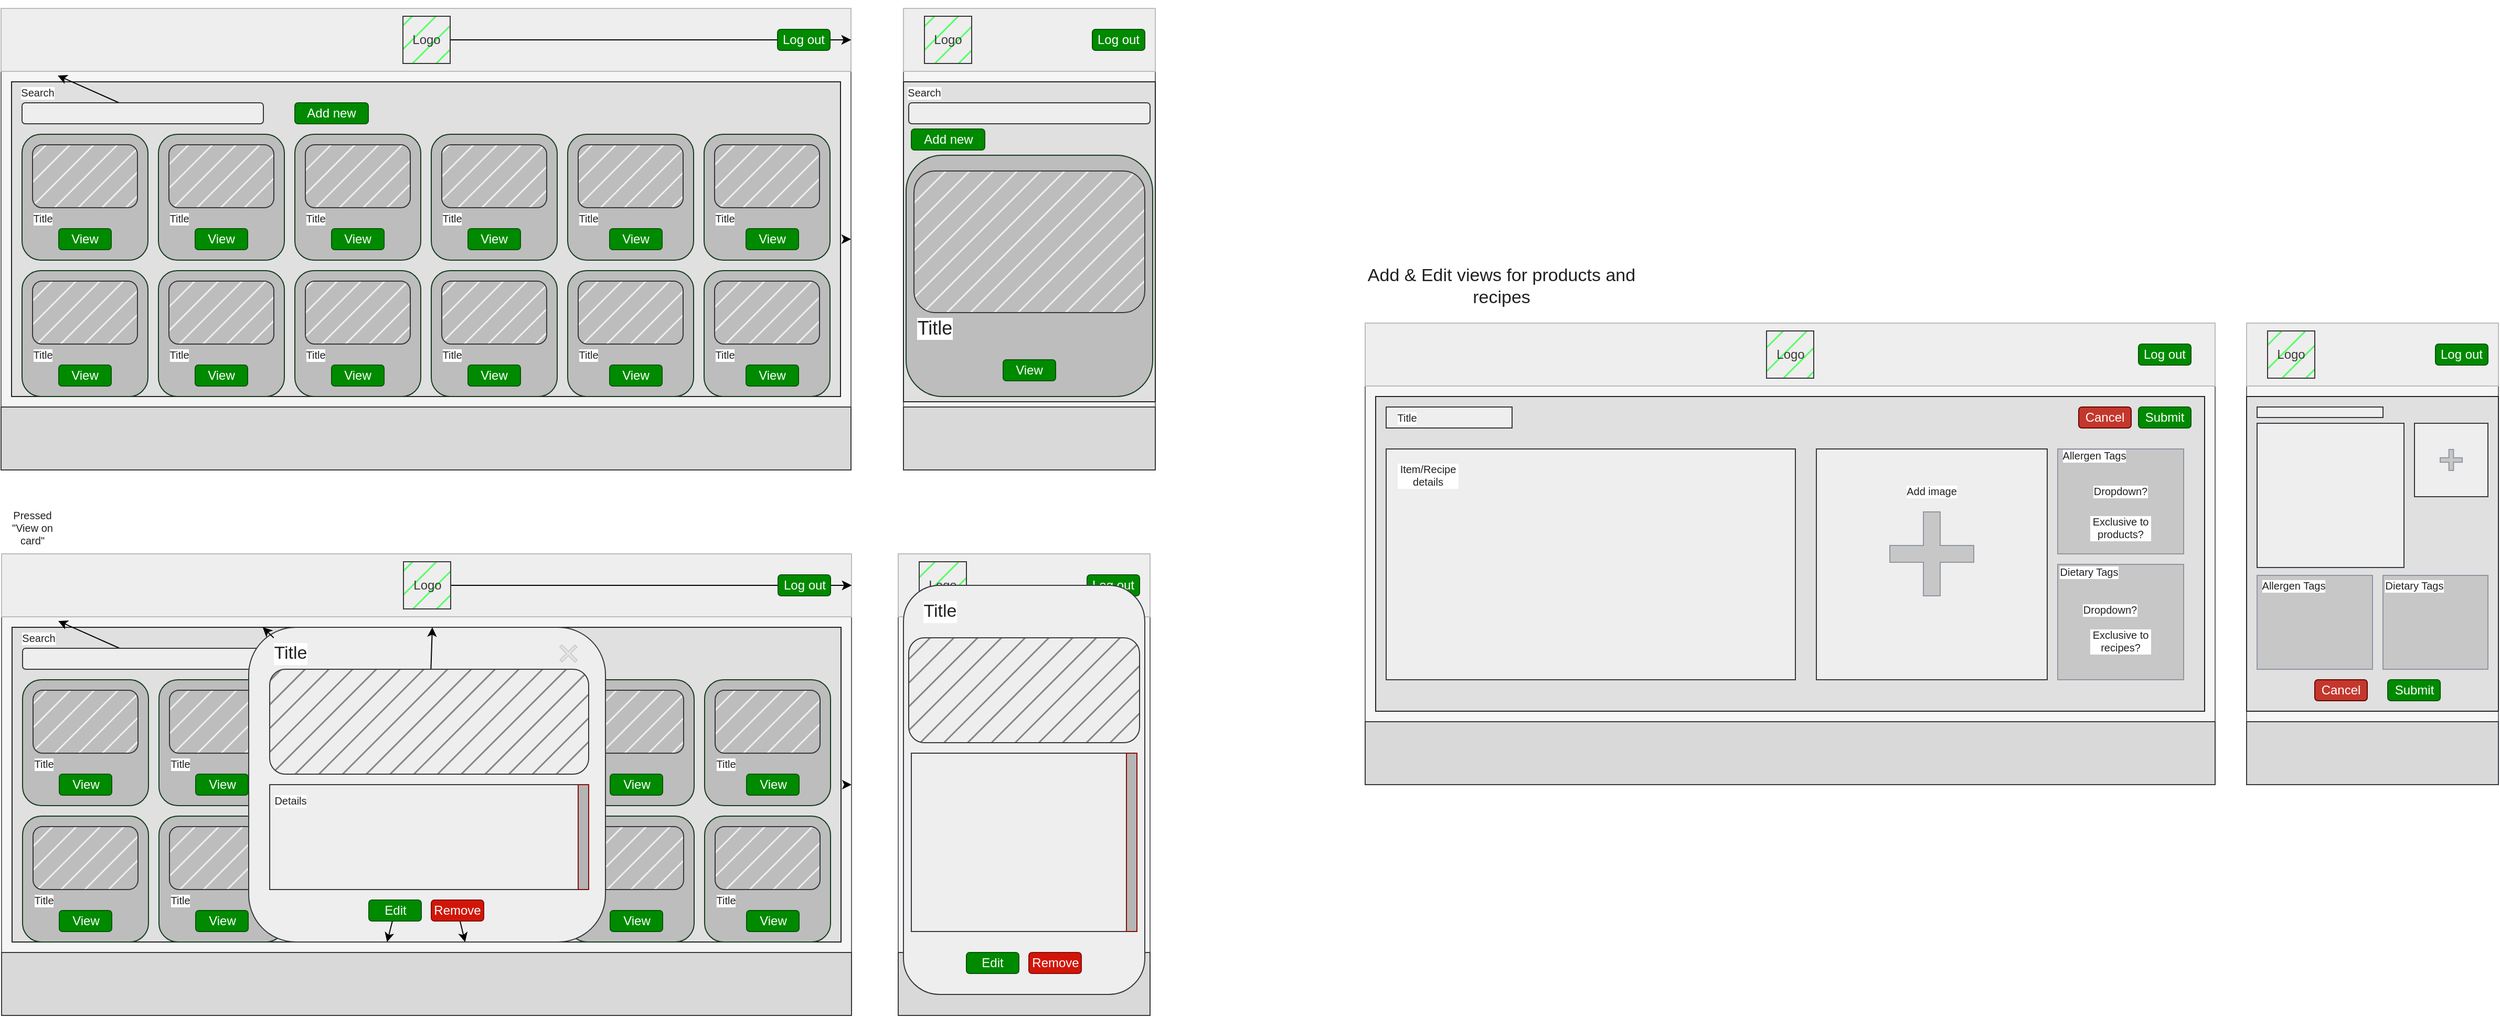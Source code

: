 <mxfile>
    <diagram id="9Gx7f2esJMWeBdtBd6gk" name="Page-1">
        <mxGraphModel dx="375" dy="213" grid="1" gridSize="10" guides="1" tooltips="1" connect="1" arrows="1" fold="1" page="1" pageScale="1" pageWidth="850" pageHeight="1100" math="0" shadow="0">
            <root>
                <mxCell id="0"/>
                <mxCell id="1" parent="0"/>
                <mxCell id="2" value="" style="rounded=0;whiteSpace=wrap;html=1;fillColor=#f5f5f5;strokeColor=#666666;fontColor=#333333;" vertex="1" parent="1">
                    <mxGeometry x="20" y="40" width="810" height="440" as="geometry"/>
                </mxCell>
                <mxCell id="56" style="edgeStyle=none;html=1;fontSize=10;fontColor=#212121;" edge="1" parent="1" source="3" target="2">
                    <mxGeometry relative="1" as="geometry"/>
                </mxCell>
                <mxCell id="3" value="" style="rounded=0;whiteSpace=wrap;html=1;fillColor=#eeeeee;strokeColor=#B9BDBB;" vertex="1" parent="1">
                    <mxGeometry x="20" y="40" width="810" height="60" as="geometry"/>
                </mxCell>
                <mxCell id="4" value="" style="rounded=0;whiteSpace=wrap;html=1;fillColor=#D9D9D9;strokeColor=#36393d;" vertex="1" parent="1">
                    <mxGeometry x="20" y="420" width="810" height="60" as="geometry"/>
                </mxCell>
                <mxCell id="57" style="edgeStyle=none;html=1;fontSize=10;fontColor=#212121;" edge="1" parent="1" source="5" target="3">
                    <mxGeometry relative="1" as="geometry"/>
                </mxCell>
                <mxCell id="5" value="Logo" style="whiteSpace=wrap;html=1;aspect=fixed;shadow=0;glass=0;strokeColor=#383737;fillColor=#54FF65;fillStyle=hatch;gradientColor=none;fontColor=#383838;" vertex="1" parent="1">
                    <mxGeometry x="403" y="47.5" width="45" height="45" as="geometry"/>
                </mxCell>
                <mxCell id="59" style="edgeStyle=none;html=1;fontSize=10;fontColor=#212121;" edge="1" parent="1" source="6" target="3">
                    <mxGeometry relative="1" as="geometry"/>
                </mxCell>
                <mxCell id="6" value="Log out" style="rounded=1;whiteSpace=wrap;html=1;fillColor=#008a00;fontColor=#ffffff;strokeColor=#005700;" vertex="1" parent="1">
                    <mxGeometry x="760" y="60" width="50" height="20" as="geometry"/>
                </mxCell>
                <mxCell id="55" style="edgeStyle=none;html=1;fontSize=10;fontColor=#212121;" edge="1" parent="1" source="38" target="2">
                    <mxGeometry relative="1" as="geometry"/>
                </mxCell>
                <mxCell id="38" value="" style="rounded=0;whiteSpace=wrap;html=1;labelBackgroundColor=#FFFFFF;strokeColor=#222426;fontSize=10;fillColor=#E0E0E0;perimeterSpacing=6;" vertex="1" parent="1">
                    <mxGeometry x="30" y="110" width="790" height="300" as="geometry"/>
                </mxCell>
                <mxCell id="54" style="edgeStyle=none;html=1;fontSize=10;fontColor=#212121;" edge="1" parent="1" source="53" target="38">
                    <mxGeometry relative="1" as="geometry"/>
                </mxCell>
                <mxCell id="53" value="" style="rounded=1;whiteSpace=wrap;html=1;labelBackgroundColor=#FFFFFF;sketch=0;strokeColor=#36393d;fontSize=10;fillColor=#eeeeee;" vertex="1" parent="1">
                    <mxGeometry x="40" y="130" width="230" height="20" as="geometry"/>
                </mxCell>
                <mxCell id="61" value="Search" style="text;html=1;strokeColor=none;fillColor=none;align=center;verticalAlign=middle;whiteSpace=wrap;rounded=0;labelBackgroundColor=#FFFFFF;sketch=0;fontSize=10;fontColor=#212121;" vertex="1" parent="1">
                    <mxGeometry x="40" y="110" width="30" height="20" as="geometry"/>
                </mxCell>
                <mxCell id="62" value="" style="rounded=1;whiteSpace=wrap;html=1;labelBackgroundColor=#FFFFFF;sketch=0;strokeColor=#163D1F;fontSize=10;fillColor=#BDBDBD;" vertex="1" parent="1">
                    <mxGeometry x="40" y="160" width="120" height="120" as="geometry"/>
                </mxCell>
                <mxCell id="63" value="" style="rounded=1;whiteSpace=wrap;html=1;labelBackgroundColor=#FFFFFF;sketch=0;strokeColor=#163D1F;fontSize=10;fillColor=#BDBDBD;" vertex="1" parent="1">
                    <mxGeometry x="170" y="160" width="120" height="120" as="geometry"/>
                </mxCell>
                <mxCell id="64" value="" style="rounded=1;whiteSpace=wrap;html=1;labelBackgroundColor=#FFFFFF;sketch=0;strokeColor=#163D1F;fontSize=10;fillColor=#BDBDBD;" vertex="1" parent="1">
                    <mxGeometry x="300" y="160" width="120" height="120" as="geometry"/>
                </mxCell>
                <mxCell id="65" value="" style="rounded=1;whiteSpace=wrap;html=1;labelBackgroundColor=#FFFFFF;sketch=0;strokeColor=#163D1F;fontSize=10;fillColor=#BDBDBD;" vertex="1" parent="1">
                    <mxGeometry x="430" y="160" width="120" height="120" as="geometry"/>
                </mxCell>
                <mxCell id="66" value="" style="rounded=1;whiteSpace=wrap;html=1;labelBackgroundColor=#FFFFFF;sketch=0;strokeColor=#163D1F;fontSize=10;fillColor=#BDBDBD;" vertex="1" parent="1">
                    <mxGeometry x="560" y="160" width="120" height="120" as="geometry"/>
                </mxCell>
                <mxCell id="67" value="" style="rounded=1;whiteSpace=wrap;html=1;labelBackgroundColor=#FFFFFF;sketch=0;strokeColor=#163D1F;fontSize=10;fillColor=#BDBDBD;" vertex="1" parent="1">
                    <mxGeometry x="690" y="160" width="120" height="120" as="geometry"/>
                </mxCell>
                <mxCell id="68" value="" style="rounded=1;whiteSpace=wrap;html=1;labelBackgroundColor=#FFFFFF;sketch=0;strokeColor=#163D1F;fontSize=10;fillColor=#BDBDBD;" vertex="1" parent="1">
                    <mxGeometry x="40" y="290" width="120" height="120" as="geometry"/>
                </mxCell>
                <mxCell id="69" value="" style="rounded=1;whiteSpace=wrap;html=1;labelBackgroundColor=#FFFFFF;sketch=0;strokeColor=#163D1F;fontSize=10;fillColor=#BDBDBD;" vertex="1" parent="1">
                    <mxGeometry x="170" y="290" width="120" height="120" as="geometry"/>
                </mxCell>
                <mxCell id="70" value="" style="rounded=1;whiteSpace=wrap;html=1;labelBackgroundColor=#FFFFFF;sketch=0;strokeColor=#163D1F;fontSize=10;fillColor=#BDBDBD;" vertex="1" parent="1">
                    <mxGeometry x="300" y="290" width="120" height="120" as="geometry"/>
                </mxCell>
                <mxCell id="71" value="" style="rounded=1;whiteSpace=wrap;html=1;labelBackgroundColor=#FFFFFF;sketch=0;strokeColor=#163D1F;fontSize=10;fillColor=#BDBDBD;" vertex="1" parent="1">
                    <mxGeometry x="430" y="290" width="120" height="120" as="geometry"/>
                </mxCell>
                <mxCell id="72" value="" style="rounded=1;whiteSpace=wrap;html=1;labelBackgroundColor=#FFFFFF;sketch=0;strokeColor=#163D1F;fontSize=10;fillColor=#BDBDBD;" vertex="1" parent="1">
                    <mxGeometry x="560" y="290" width="120" height="120" as="geometry"/>
                </mxCell>
                <mxCell id="73" value="" style="rounded=1;whiteSpace=wrap;html=1;labelBackgroundColor=#FFFFFF;sketch=0;strokeColor=#163D1F;fontSize=10;fillColor=#BDBDBD;" vertex="1" parent="1">
                    <mxGeometry x="690" y="290" width="120" height="120" as="geometry"/>
                </mxCell>
                <mxCell id="74" value="" style="rounded=1;whiteSpace=wrap;html=1;labelBackgroundColor=#FFFFFF;sketch=0;strokeColor=#36393d;fontSize=10;fillColor=#eeeeee;fillStyle=hatch;" vertex="1" parent="1">
                    <mxGeometry x="50" y="170" width="100" height="60" as="geometry"/>
                </mxCell>
                <mxCell id="75" value="" style="rounded=1;whiteSpace=wrap;html=1;labelBackgroundColor=#FFFFFF;sketch=0;strokeColor=#36393d;fontSize=10;fillColor=#eeeeee;fillStyle=hatch;" vertex="1" parent="1">
                    <mxGeometry x="180" y="170" width="100" height="60" as="geometry"/>
                </mxCell>
                <mxCell id="76" value="" style="rounded=1;whiteSpace=wrap;html=1;labelBackgroundColor=#FFFFFF;sketch=0;strokeColor=#36393d;fontSize=10;fillColor=#eeeeee;fillStyle=hatch;" vertex="1" parent="1">
                    <mxGeometry x="310" y="170" width="100" height="60" as="geometry"/>
                </mxCell>
                <mxCell id="77" value="" style="rounded=1;whiteSpace=wrap;html=1;labelBackgroundColor=#FFFFFF;sketch=0;strokeColor=#36393d;fontSize=10;fillColor=#eeeeee;fillStyle=hatch;" vertex="1" parent="1">
                    <mxGeometry x="50" y="300" width="100" height="60" as="geometry"/>
                </mxCell>
                <mxCell id="78" value="" style="rounded=1;whiteSpace=wrap;html=1;labelBackgroundColor=#FFFFFF;sketch=0;strokeColor=#36393d;fontSize=10;fillColor=#eeeeee;fillStyle=hatch;" vertex="1" parent="1">
                    <mxGeometry x="180" y="300" width="100" height="60" as="geometry"/>
                </mxCell>
                <mxCell id="79" value="" style="rounded=1;whiteSpace=wrap;html=1;labelBackgroundColor=#FFFFFF;sketch=0;strokeColor=#36393d;fontSize=10;fillColor=#eeeeee;fillStyle=hatch;" vertex="1" parent="1">
                    <mxGeometry x="310" y="300" width="100" height="60" as="geometry"/>
                </mxCell>
                <mxCell id="80" value="" style="rounded=1;whiteSpace=wrap;html=1;labelBackgroundColor=#FFFFFF;sketch=0;strokeColor=#36393d;fontSize=10;fillColor=#eeeeee;fillStyle=hatch;" vertex="1" parent="1">
                    <mxGeometry x="440" y="170" width="100" height="60" as="geometry"/>
                </mxCell>
                <mxCell id="81" value="" style="rounded=1;whiteSpace=wrap;html=1;labelBackgroundColor=#FFFFFF;sketch=0;strokeColor=#36393d;fontSize=10;fillColor=#eeeeee;fillStyle=hatch;" vertex="1" parent="1">
                    <mxGeometry x="570" y="170" width="100" height="60" as="geometry"/>
                </mxCell>
                <mxCell id="82" value="" style="rounded=1;whiteSpace=wrap;html=1;labelBackgroundColor=#FFFFFF;sketch=0;strokeColor=#36393d;fontSize=10;fillColor=#eeeeee;fillStyle=hatch;" vertex="1" parent="1">
                    <mxGeometry x="700" y="170" width="100" height="60" as="geometry"/>
                </mxCell>
                <mxCell id="83" value="" style="rounded=1;whiteSpace=wrap;html=1;labelBackgroundColor=#FFFFFF;sketch=0;strokeColor=#36393d;fontSize=10;fillColor=#eeeeee;fillStyle=hatch;" vertex="1" parent="1">
                    <mxGeometry x="440" y="300" width="100" height="60" as="geometry"/>
                </mxCell>
                <mxCell id="84" value="" style="rounded=1;whiteSpace=wrap;html=1;labelBackgroundColor=#FFFFFF;sketch=0;strokeColor=#36393d;fontSize=10;fillColor=#eeeeee;fillStyle=hatch;" vertex="1" parent="1">
                    <mxGeometry x="570" y="300" width="100" height="60" as="geometry"/>
                </mxCell>
                <mxCell id="85" value="" style="rounded=1;whiteSpace=wrap;html=1;labelBackgroundColor=#FFFFFF;sketch=0;strokeColor=#36393d;fontSize=10;fillColor=#eeeeee;fillStyle=hatch;" vertex="1" parent="1">
                    <mxGeometry x="700" y="300" width="100" height="60" as="geometry"/>
                </mxCell>
                <mxCell id="86" value="Title" style="text;html=1;strokeColor=none;fillColor=none;align=center;verticalAlign=middle;whiteSpace=wrap;rounded=0;labelBackgroundColor=#FFFFFF;sketch=0;fillStyle=hatch;fontSize=10;fontColor=#212121;" vertex="1" parent="1">
                    <mxGeometry x="40" y="230" width="40" height="20" as="geometry"/>
                </mxCell>
                <mxCell id="87" value="Title" style="text;html=1;strokeColor=none;fillColor=none;align=center;verticalAlign=middle;whiteSpace=wrap;rounded=0;labelBackgroundColor=#FFFFFF;sketch=0;fillStyle=hatch;fontSize=10;fontColor=#212121;" vertex="1" parent="1">
                    <mxGeometry x="170" y="230" width="40" height="20" as="geometry"/>
                </mxCell>
                <mxCell id="88" value="Title" style="text;html=1;strokeColor=none;fillColor=none;align=center;verticalAlign=middle;whiteSpace=wrap;rounded=0;labelBackgroundColor=#FFFFFF;sketch=0;fillStyle=hatch;fontSize=10;fontColor=#212121;" vertex="1" parent="1">
                    <mxGeometry x="300" y="230" width="40" height="20" as="geometry"/>
                </mxCell>
                <mxCell id="89" value="Title" style="text;html=1;strokeColor=none;fillColor=none;align=center;verticalAlign=middle;whiteSpace=wrap;rounded=0;labelBackgroundColor=#FFFFFF;sketch=0;fillStyle=hatch;fontSize=10;fontColor=#212121;" vertex="1" parent="1">
                    <mxGeometry x="40" y="360" width="40" height="20" as="geometry"/>
                </mxCell>
                <mxCell id="90" value="Title" style="text;html=1;strokeColor=none;fillColor=none;align=center;verticalAlign=middle;whiteSpace=wrap;rounded=0;labelBackgroundColor=#FFFFFF;sketch=0;fillStyle=hatch;fontSize=10;fontColor=#212121;" vertex="1" parent="1">
                    <mxGeometry x="170" y="360" width="40" height="20" as="geometry"/>
                </mxCell>
                <mxCell id="91" value="Title" style="text;html=1;strokeColor=none;fillColor=none;align=center;verticalAlign=middle;whiteSpace=wrap;rounded=0;labelBackgroundColor=#FFFFFF;sketch=0;fillStyle=hatch;fontSize=10;fontColor=#212121;" vertex="1" parent="1">
                    <mxGeometry x="300" y="360" width="40" height="20" as="geometry"/>
                </mxCell>
                <mxCell id="92" value="Title" style="text;html=1;strokeColor=none;fillColor=none;align=center;verticalAlign=middle;whiteSpace=wrap;rounded=0;labelBackgroundColor=#FFFFFF;sketch=0;fillStyle=hatch;fontSize=10;fontColor=#212121;" vertex="1" parent="1">
                    <mxGeometry x="430" y="230" width="40" height="20" as="geometry"/>
                </mxCell>
                <mxCell id="93" value="Title" style="text;html=1;strokeColor=none;fillColor=none;align=center;verticalAlign=middle;whiteSpace=wrap;rounded=0;labelBackgroundColor=#FFFFFF;sketch=0;fillStyle=hatch;fontSize=10;fontColor=#212121;" vertex="1" parent="1">
                    <mxGeometry x="560" y="230" width="40" height="20" as="geometry"/>
                </mxCell>
                <mxCell id="94" value="Title" style="text;html=1;strokeColor=none;fillColor=none;align=center;verticalAlign=middle;whiteSpace=wrap;rounded=0;labelBackgroundColor=#FFFFFF;sketch=0;fillStyle=hatch;fontSize=10;fontColor=#212121;" vertex="1" parent="1">
                    <mxGeometry x="690" y="230" width="40" height="20" as="geometry"/>
                </mxCell>
                <mxCell id="95" value="Title" style="text;html=1;strokeColor=none;fillColor=none;align=center;verticalAlign=middle;whiteSpace=wrap;rounded=0;labelBackgroundColor=#FFFFFF;sketch=0;fillStyle=hatch;fontSize=10;fontColor=#212121;" vertex="1" parent="1">
                    <mxGeometry x="430" y="360" width="40" height="20" as="geometry"/>
                </mxCell>
                <mxCell id="96" value="Title" style="text;html=1;strokeColor=none;fillColor=none;align=center;verticalAlign=middle;whiteSpace=wrap;rounded=0;labelBackgroundColor=#FFFFFF;sketch=0;fillStyle=hatch;fontSize=10;fontColor=#212121;" vertex="1" parent="1">
                    <mxGeometry x="560" y="360" width="40" height="20" as="geometry"/>
                </mxCell>
                <mxCell id="97" value="Title" style="text;html=1;strokeColor=none;fillColor=none;align=center;verticalAlign=middle;whiteSpace=wrap;rounded=0;labelBackgroundColor=#FFFFFF;sketch=0;fillStyle=hatch;fontSize=10;fontColor=#212121;" vertex="1" parent="1">
                    <mxGeometry x="690" y="360" width="40" height="20" as="geometry"/>
                </mxCell>
                <mxCell id="106" value="View" style="rounded=1;whiteSpace=wrap;html=1;fillColor=#008a00;fontColor=#ffffff;strokeColor=#005700;" vertex="1" parent="1">
                    <mxGeometry x="75" y="250" width="50" height="20" as="geometry"/>
                </mxCell>
                <mxCell id="107" value="View" style="rounded=1;whiteSpace=wrap;html=1;fillColor=#008a00;fontColor=#ffffff;strokeColor=#005700;" vertex="1" parent="1">
                    <mxGeometry x="205" y="250" width="50" height="20" as="geometry"/>
                </mxCell>
                <mxCell id="108" value="View" style="rounded=1;whiteSpace=wrap;html=1;fillColor=#008a00;fontColor=#ffffff;strokeColor=#005700;" vertex="1" parent="1">
                    <mxGeometry x="205" y="380" width="50" height="20" as="geometry"/>
                </mxCell>
                <mxCell id="109" value="View" style="rounded=1;whiteSpace=wrap;html=1;fillColor=#008a00;fontColor=#ffffff;strokeColor=#005700;" vertex="1" parent="1">
                    <mxGeometry x="75" y="380" width="50" height="20" as="geometry"/>
                </mxCell>
                <mxCell id="110" value="View" style="rounded=1;whiteSpace=wrap;html=1;fillColor=#008a00;fontColor=#ffffff;strokeColor=#005700;" vertex="1" parent="1">
                    <mxGeometry x="335" y="250" width="50" height="20" as="geometry"/>
                </mxCell>
                <mxCell id="111" value="View" style="rounded=1;whiteSpace=wrap;html=1;fillColor=#008a00;fontColor=#ffffff;strokeColor=#005700;" vertex="1" parent="1">
                    <mxGeometry x="465" y="250" width="50" height="20" as="geometry"/>
                </mxCell>
                <mxCell id="112" value="View" style="rounded=1;whiteSpace=wrap;html=1;fillColor=#008a00;fontColor=#ffffff;strokeColor=#005700;" vertex="1" parent="1">
                    <mxGeometry x="465" y="380" width="50" height="20" as="geometry"/>
                </mxCell>
                <mxCell id="113" value="View" style="rounded=1;whiteSpace=wrap;html=1;fillColor=#008a00;fontColor=#ffffff;strokeColor=#005700;" vertex="1" parent="1">
                    <mxGeometry x="335" y="380" width="50" height="20" as="geometry"/>
                </mxCell>
                <mxCell id="114" value="View" style="rounded=1;whiteSpace=wrap;html=1;fillColor=#008a00;fontColor=#ffffff;strokeColor=#005700;" vertex="1" parent="1">
                    <mxGeometry x="600" y="250" width="50" height="20" as="geometry"/>
                </mxCell>
                <mxCell id="115" value="View" style="rounded=1;whiteSpace=wrap;html=1;fillColor=#008a00;fontColor=#ffffff;strokeColor=#005700;" vertex="1" parent="1">
                    <mxGeometry x="730" y="250" width="50" height="20" as="geometry"/>
                </mxCell>
                <mxCell id="116" value="View" style="rounded=1;whiteSpace=wrap;html=1;fillColor=#008a00;fontColor=#ffffff;strokeColor=#005700;" vertex="1" parent="1">
                    <mxGeometry x="730" y="380" width="50" height="20" as="geometry"/>
                </mxCell>
                <mxCell id="117" value="View" style="rounded=1;whiteSpace=wrap;html=1;fillColor=#008a00;fontColor=#ffffff;strokeColor=#005700;" vertex="1" parent="1">
                    <mxGeometry x="600" y="380" width="50" height="20" as="geometry"/>
                </mxCell>
                <mxCell id="121" value="Add new" style="rounded=1;whiteSpace=wrap;html=1;fillColor=#008a00;fontColor=#ffffff;strokeColor=#005700;" vertex="1" parent="1">
                    <mxGeometry x="300" y="130" width="70" height="20" as="geometry"/>
                </mxCell>
                <mxCell id="122" value="" style="rounded=0;whiteSpace=wrap;html=1;fillColor=#f5f5f5;strokeColor=#666666;fontColor=#333333;" vertex="1" parent="1">
                    <mxGeometry x="20.5" y="560" width="810" height="440" as="geometry"/>
                </mxCell>
                <mxCell id="123" style="edgeStyle=none;html=1;fontSize=10;fontColor=#212121;" edge="1" parent="1" source="124" target="122">
                    <mxGeometry relative="1" as="geometry"/>
                </mxCell>
                <mxCell id="124" value="" style="rounded=0;whiteSpace=wrap;html=1;fillColor=#eeeeee;strokeColor=#B9BDBB;" vertex="1" parent="1">
                    <mxGeometry x="20.5" y="560" width="810" height="60" as="geometry"/>
                </mxCell>
                <mxCell id="125" value="" style="rounded=0;whiteSpace=wrap;html=1;fillColor=#D9D9D9;strokeColor=#36393d;" vertex="1" parent="1">
                    <mxGeometry x="20.5" y="940" width="810" height="60" as="geometry"/>
                </mxCell>
                <mxCell id="126" style="edgeStyle=none;html=1;fontSize=10;fontColor=#212121;" edge="1" parent="1" source="127" target="124">
                    <mxGeometry relative="1" as="geometry"/>
                </mxCell>
                <mxCell id="127" value="Logo" style="whiteSpace=wrap;html=1;aspect=fixed;shadow=0;glass=0;strokeColor=#383737;fillColor=#54FF65;fillStyle=hatch;gradientColor=none;fontColor=#383838;" vertex="1" parent="1">
                    <mxGeometry x="403.5" y="567.5" width="45" height="45" as="geometry"/>
                </mxCell>
                <mxCell id="128" style="edgeStyle=none;html=1;fontSize=10;fontColor=#212121;" edge="1" parent="1" source="129" target="124">
                    <mxGeometry relative="1" as="geometry"/>
                </mxCell>
                <mxCell id="129" value="Log out" style="rounded=1;whiteSpace=wrap;html=1;fillColor=#008a00;fontColor=#ffffff;strokeColor=#005700;" vertex="1" parent="1">
                    <mxGeometry x="760.5" y="580" width="50" height="20" as="geometry"/>
                </mxCell>
                <mxCell id="130" style="edgeStyle=none;html=1;fontSize=10;fontColor=#212121;" edge="1" parent="1" source="131" target="122">
                    <mxGeometry relative="1" as="geometry"/>
                </mxCell>
                <mxCell id="131" value="" style="rounded=0;whiteSpace=wrap;html=1;labelBackgroundColor=#FFFFFF;strokeColor=#222426;fontSize=10;fillColor=#E0E0E0;perimeterSpacing=6;" vertex="1" parent="1">
                    <mxGeometry x="30.5" y="630" width="790" height="300" as="geometry"/>
                </mxCell>
                <mxCell id="132" style="edgeStyle=none;html=1;fontSize=10;fontColor=#212121;" edge="1" parent="1" source="133" target="131">
                    <mxGeometry relative="1" as="geometry"/>
                </mxCell>
                <mxCell id="133" value="" style="rounded=1;whiteSpace=wrap;html=1;labelBackgroundColor=#FFFFFF;sketch=0;strokeColor=#36393d;fontSize=10;fillColor=#eeeeee;" vertex="1" parent="1">
                    <mxGeometry x="40.5" y="650" width="230" height="20" as="geometry"/>
                </mxCell>
                <mxCell id="134" value="Search" style="text;html=1;strokeColor=none;fillColor=none;align=center;verticalAlign=middle;whiteSpace=wrap;rounded=0;labelBackgroundColor=#FFFFFF;sketch=0;fontSize=10;fontColor=#212121;" vertex="1" parent="1">
                    <mxGeometry x="40.5" y="630" width="30" height="20" as="geometry"/>
                </mxCell>
                <mxCell id="135" value="" style="rounded=1;whiteSpace=wrap;html=1;labelBackgroundColor=#FFFFFF;sketch=0;strokeColor=#163D1F;fontSize=10;fillColor=#BDBDBD;" vertex="1" parent="1">
                    <mxGeometry x="40.5" y="680" width="120" height="120" as="geometry"/>
                </mxCell>
                <mxCell id="136" value="" style="rounded=1;whiteSpace=wrap;html=1;labelBackgroundColor=#FFFFFF;sketch=0;strokeColor=#163D1F;fontSize=10;fillColor=#BDBDBD;" vertex="1" parent="1">
                    <mxGeometry x="170.5" y="680" width="120" height="120" as="geometry"/>
                </mxCell>
                <mxCell id="137" value="" style="rounded=1;whiteSpace=wrap;html=1;labelBackgroundColor=#FFFFFF;sketch=0;strokeColor=#163D1F;fontSize=10;fillColor=#BDBDBD;" vertex="1" parent="1">
                    <mxGeometry x="300.5" y="680" width="120" height="120" as="geometry"/>
                </mxCell>
                <mxCell id="138" value="" style="rounded=1;whiteSpace=wrap;html=1;labelBackgroundColor=#FFFFFF;sketch=0;strokeColor=#163D1F;fontSize=10;fillColor=#BDBDBD;" vertex="1" parent="1">
                    <mxGeometry x="430.5" y="680" width="120" height="120" as="geometry"/>
                </mxCell>
                <mxCell id="139" value="" style="rounded=1;whiteSpace=wrap;html=1;labelBackgroundColor=#FFFFFF;sketch=0;strokeColor=#163D1F;fontSize=10;fillColor=#BDBDBD;" vertex="1" parent="1">
                    <mxGeometry x="560.5" y="680" width="120" height="120" as="geometry"/>
                </mxCell>
                <mxCell id="140" value="" style="rounded=1;whiteSpace=wrap;html=1;labelBackgroundColor=#FFFFFF;sketch=0;strokeColor=#163D1F;fontSize=10;fillColor=#BDBDBD;" vertex="1" parent="1">
                    <mxGeometry x="690.5" y="680" width="120" height="120" as="geometry"/>
                </mxCell>
                <mxCell id="141" value="" style="rounded=1;whiteSpace=wrap;html=1;labelBackgroundColor=#FFFFFF;sketch=0;strokeColor=#163D1F;fontSize=10;fillColor=#BDBDBD;" vertex="1" parent="1">
                    <mxGeometry x="40.5" y="810" width="120" height="120" as="geometry"/>
                </mxCell>
                <mxCell id="142" value="" style="rounded=1;whiteSpace=wrap;html=1;labelBackgroundColor=#FFFFFF;sketch=0;strokeColor=#163D1F;fontSize=10;fillColor=#BDBDBD;" vertex="1" parent="1">
                    <mxGeometry x="170.5" y="810" width="120" height="120" as="geometry"/>
                </mxCell>
                <mxCell id="143" value="" style="rounded=1;whiteSpace=wrap;html=1;labelBackgroundColor=#FFFFFF;sketch=0;strokeColor=#163D1F;fontSize=10;fillColor=#BDBDBD;" vertex="1" parent="1">
                    <mxGeometry x="300.5" y="810" width="120" height="120" as="geometry"/>
                </mxCell>
                <mxCell id="144" value="" style="rounded=1;whiteSpace=wrap;html=1;labelBackgroundColor=#FFFFFF;sketch=0;strokeColor=#163D1F;fontSize=10;fillColor=#BDBDBD;" vertex="1" parent="1">
                    <mxGeometry x="430.5" y="810" width="120" height="120" as="geometry"/>
                </mxCell>
                <mxCell id="145" value="" style="rounded=1;whiteSpace=wrap;html=1;labelBackgroundColor=#FFFFFF;sketch=0;strokeColor=#163D1F;fontSize=10;fillColor=#BDBDBD;" vertex="1" parent="1">
                    <mxGeometry x="560.5" y="810" width="120" height="120" as="geometry"/>
                </mxCell>
                <mxCell id="146" value="" style="rounded=1;whiteSpace=wrap;html=1;labelBackgroundColor=#FFFFFF;sketch=0;strokeColor=#163D1F;fontSize=10;fillColor=#BDBDBD;" vertex="1" parent="1">
                    <mxGeometry x="690.5" y="810" width="120" height="120" as="geometry"/>
                </mxCell>
                <mxCell id="147" value="" style="rounded=1;whiteSpace=wrap;html=1;labelBackgroundColor=#FFFFFF;sketch=0;strokeColor=#36393d;fontSize=10;fillColor=#eeeeee;fillStyle=hatch;" vertex="1" parent="1">
                    <mxGeometry x="50.5" y="690" width="100" height="60" as="geometry"/>
                </mxCell>
                <mxCell id="148" value="" style="rounded=1;whiteSpace=wrap;html=1;labelBackgroundColor=#FFFFFF;sketch=0;strokeColor=#36393d;fontSize=10;fillColor=#eeeeee;fillStyle=hatch;" vertex="1" parent="1">
                    <mxGeometry x="180.5" y="690" width="100" height="60" as="geometry"/>
                </mxCell>
                <mxCell id="149" value="" style="rounded=1;whiteSpace=wrap;html=1;labelBackgroundColor=#FFFFFF;sketch=0;strokeColor=#36393d;fontSize=10;fillColor=#eeeeee;fillStyle=hatch;" vertex="1" parent="1">
                    <mxGeometry x="310.5" y="690" width="100" height="60" as="geometry"/>
                </mxCell>
                <mxCell id="150" value="" style="rounded=1;whiteSpace=wrap;html=1;labelBackgroundColor=#FFFFFF;sketch=0;strokeColor=#36393d;fontSize=10;fillColor=#eeeeee;fillStyle=hatch;" vertex="1" parent="1">
                    <mxGeometry x="50.5" y="820" width="100" height="60" as="geometry"/>
                </mxCell>
                <mxCell id="151" value="" style="rounded=1;whiteSpace=wrap;html=1;labelBackgroundColor=#FFFFFF;sketch=0;strokeColor=#36393d;fontSize=10;fillColor=#eeeeee;fillStyle=hatch;" vertex="1" parent="1">
                    <mxGeometry x="180.5" y="820" width="100" height="60" as="geometry"/>
                </mxCell>
                <mxCell id="152" value="" style="rounded=1;whiteSpace=wrap;html=1;labelBackgroundColor=#FFFFFF;sketch=0;strokeColor=#36393d;fontSize=10;fillColor=#eeeeee;fillStyle=hatch;" vertex="1" parent="1">
                    <mxGeometry x="310.5" y="820" width="100" height="60" as="geometry"/>
                </mxCell>
                <mxCell id="153" value="" style="rounded=1;whiteSpace=wrap;html=1;labelBackgroundColor=#FFFFFF;sketch=0;strokeColor=#36393d;fontSize=10;fillColor=#eeeeee;fillStyle=hatch;" vertex="1" parent="1">
                    <mxGeometry x="440.5" y="690" width="100" height="60" as="geometry"/>
                </mxCell>
                <mxCell id="154" value="" style="rounded=1;whiteSpace=wrap;html=1;labelBackgroundColor=#FFFFFF;sketch=0;strokeColor=#36393d;fontSize=10;fillColor=#eeeeee;fillStyle=hatch;" vertex="1" parent="1">
                    <mxGeometry x="570.5" y="690" width="100" height="60" as="geometry"/>
                </mxCell>
                <mxCell id="155" value="" style="rounded=1;whiteSpace=wrap;html=1;labelBackgroundColor=#FFFFFF;sketch=0;strokeColor=#36393d;fontSize=10;fillColor=#eeeeee;fillStyle=hatch;" vertex="1" parent="1">
                    <mxGeometry x="700.5" y="690" width="100" height="60" as="geometry"/>
                </mxCell>
                <mxCell id="156" value="" style="rounded=1;whiteSpace=wrap;html=1;labelBackgroundColor=#FFFFFF;sketch=0;strokeColor=#36393d;fontSize=10;fillColor=#eeeeee;fillStyle=hatch;" vertex="1" parent="1">
                    <mxGeometry x="440.5" y="820" width="100" height="60" as="geometry"/>
                </mxCell>
                <mxCell id="157" value="" style="rounded=1;whiteSpace=wrap;html=1;labelBackgroundColor=#FFFFFF;sketch=0;strokeColor=#36393d;fontSize=10;fillColor=#eeeeee;fillStyle=hatch;" vertex="1" parent="1">
                    <mxGeometry x="570.5" y="820" width="100" height="60" as="geometry"/>
                </mxCell>
                <mxCell id="158" value="" style="rounded=1;whiteSpace=wrap;html=1;labelBackgroundColor=#FFFFFF;sketch=0;strokeColor=#36393d;fontSize=10;fillColor=#eeeeee;fillStyle=hatch;" vertex="1" parent="1">
                    <mxGeometry x="700.5" y="820" width="100" height="60" as="geometry"/>
                </mxCell>
                <mxCell id="159" value="Title" style="text;html=1;strokeColor=none;fillColor=none;align=center;verticalAlign=middle;whiteSpace=wrap;rounded=0;labelBackgroundColor=#FFFFFF;sketch=0;fillStyle=hatch;fontSize=10;fontColor=#212121;" vertex="1" parent="1">
                    <mxGeometry x="40.5" y="750" width="40" height="20" as="geometry"/>
                </mxCell>
                <mxCell id="160" value="Title" style="text;html=1;strokeColor=none;fillColor=none;align=center;verticalAlign=middle;whiteSpace=wrap;rounded=0;labelBackgroundColor=#FFFFFF;sketch=0;fillStyle=hatch;fontSize=10;fontColor=#212121;" vertex="1" parent="1">
                    <mxGeometry x="170.5" y="750" width="40" height="20" as="geometry"/>
                </mxCell>
                <mxCell id="161" value="Title" style="text;html=1;strokeColor=none;fillColor=none;align=center;verticalAlign=middle;whiteSpace=wrap;rounded=0;labelBackgroundColor=#FFFFFF;sketch=0;fillStyle=hatch;fontSize=10;fontColor=#212121;" vertex="1" parent="1">
                    <mxGeometry x="300.5" y="750" width="40" height="20" as="geometry"/>
                </mxCell>
                <mxCell id="162" value="Title" style="text;html=1;strokeColor=none;fillColor=none;align=center;verticalAlign=middle;whiteSpace=wrap;rounded=0;labelBackgroundColor=#FFFFFF;sketch=0;fillStyle=hatch;fontSize=10;fontColor=#212121;" vertex="1" parent="1">
                    <mxGeometry x="40.5" y="880" width="40" height="20" as="geometry"/>
                </mxCell>
                <mxCell id="163" value="Title" style="text;html=1;strokeColor=none;fillColor=none;align=center;verticalAlign=middle;whiteSpace=wrap;rounded=0;labelBackgroundColor=#FFFFFF;sketch=0;fillStyle=hatch;fontSize=10;fontColor=#212121;" vertex="1" parent="1">
                    <mxGeometry x="170.5" y="880" width="40" height="20" as="geometry"/>
                </mxCell>
                <mxCell id="164" value="Title" style="text;html=1;strokeColor=none;fillColor=none;align=center;verticalAlign=middle;whiteSpace=wrap;rounded=0;labelBackgroundColor=#FFFFFF;sketch=0;fillStyle=hatch;fontSize=10;fontColor=#212121;" vertex="1" parent="1">
                    <mxGeometry x="300.5" y="880" width="40" height="20" as="geometry"/>
                </mxCell>
                <mxCell id="165" value="Title" style="text;html=1;strokeColor=none;fillColor=none;align=center;verticalAlign=middle;whiteSpace=wrap;rounded=0;labelBackgroundColor=#FFFFFF;sketch=0;fillStyle=hatch;fontSize=10;fontColor=#212121;" vertex="1" parent="1">
                    <mxGeometry x="430.5" y="750" width="40" height="20" as="geometry"/>
                </mxCell>
                <mxCell id="166" value="Title" style="text;html=1;strokeColor=none;fillColor=none;align=center;verticalAlign=middle;whiteSpace=wrap;rounded=0;labelBackgroundColor=#FFFFFF;sketch=0;fillStyle=hatch;fontSize=10;fontColor=#212121;" vertex="1" parent="1">
                    <mxGeometry x="560.5" y="750" width="40" height="20" as="geometry"/>
                </mxCell>
                <mxCell id="167" value="Title" style="text;html=1;strokeColor=none;fillColor=none;align=center;verticalAlign=middle;whiteSpace=wrap;rounded=0;labelBackgroundColor=#FFFFFF;sketch=0;fillStyle=hatch;fontSize=10;fontColor=#212121;" vertex="1" parent="1">
                    <mxGeometry x="690.5" y="750" width="40" height="20" as="geometry"/>
                </mxCell>
                <mxCell id="168" value="Title" style="text;html=1;strokeColor=none;fillColor=none;align=center;verticalAlign=middle;whiteSpace=wrap;rounded=0;labelBackgroundColor=#FFFFFF;sketch=0;fillStyle=hatch;fontSize=10;fontColor=#212121;" vertex="1" parent="1">
                    <mxGeometry x="430.5" y="880" width="40" height="20" as="geometry"/>
                </mxCell>
                <mxCell id="169" value="Title" style="text;html=1;strokeColor=none;fillColor=none;align=center;verticalAlign=middle;whiteSpace=wrap;rounded=0;labelBackgroundColor=#FFFFFF;sketch=0;fillStyle=hatch;fontSize=10;fontColor=#212121;" vertex="1" parent="1">
                    <mxGeometry x="560.5" y="880" width="40" height="20" as="geometry"/>
                </mxCell>
                <mxCell id="170" value="Title" style="text;html=1;strokeColor=none;fillColor=none;align=center;verticalAlign=middle;whiteSpace=wrap;rounded=0;labelBackgroundColor=#FFFFFF;sketch=0;fillStyle=hatch;fontSize=10;fontColor=#212121;" vertex="1" parent="1">
                    <mxGeometry x="690.5" y="880" width="40" height="20" as="geometry"/>
                </mxCell>
                <mxCell id="171" value="View" style="rounded=1;whiteSpace=wrap;html=1;fillColor=#008a00;fontColor=#ffffff;strokeColor=#005700;" vertex="1" parent="1">
                    <mxGeometry x="75.5" y="770" width="50" height="20" as="geometry"/>
                </mxCell>
                <mxCell id="172" value="View" style="rounded=1;whiteSpace=wrap;html=1;fillColor=#008a00;fontColor=#ffffff;strokeColor=#005700;" vertex="1" parent="1">
                    <mxGeometry x="205.5" y="770" width="50" height="20" as="geometry"/>
                </mxCell>
                <mxCell id="173" value="View" style="rounded=1;whiteSpace=wrap;html=1;fillColor=#008a00;fontColor=#ffffff;strokeColor=#005700;" vertex="1" parent="1">
                    <mxGeometry x="205.5" y="900" width="50" height="20" as="geometry"/>
                </mxCell>
                <mxCell id="174" value="View" style="rounded=1;whiteSpace=wrap;html=1;fillColor=#008a00;fontColor=#ffffff;strokeColor=#005700;" vertex="1" parent="1">
                    <mxGeometry x="75.5" y="900" width="50" height="20" as="geometry"/>
                </mxCell>
                <mxCell id="175" value="View" style="rounded=1;whiteSpace=wrap;html=1;fillColor=#008a00;fontColor=#ffffff;strokeColor=#005700;" vertex="1" parent="1">
                    <mxGeometry x="335.5" y="770" width="50" height="20" as="geometry"/>
                </mxCell>
                <mxCell id="176" value="View" style="rounded=1;whiteSpace=wrap;html=1;fillColor=#008a00;fontColor=#ffffff;strokeColor=#005700;" vertex="1" parent="1">
                    <mxGeometry x="465.5" y="770" width="50" height="20" as="geometry"/>
                </mxCell>
                <mxCell id="177" value="View" style="rounded=1;whiteSpace=wrap;html=1;fillColor=#008a00;fontColor=#ffffff;strokeColor=#005700;" vertex="1" parent="1">
                    <mxGeometry x="465.5" y="900" width="50" height="20" as="geometry"/>
                </mxCell>
                <mxCell id="178" value="View" style="rounded=1;whiteSpace=wrap;html=1;fillColor=#008a00;fontColor=#ffffff;strokeColor=#005700;" vertex="1" parent="1">
                    <mxGeometry x="335.5" y="900" width="50" height="20" as="geometry"/>
                </mxCell>
                <mxCell id="179" value="View" style="rounded=1;whiteSpace=wrap;html=1;fillColor=#008a00;fontColor=#ffffff;strokeColor=#005700;" vertex="1" parent="1">
                    <mxGeometry x="600.5" y="770" width="50" height="20" as="geometry"/>
                </mxCell>
                <mxCell id="180" value="View" style="rounded=1;whiteSpace=wrap;html=1;fillColor=#008a00;fontColor=#ffffff;strokeColor=#005700;" vertex="1" parent="1">
                    <mxGeometry x="730.5" y="770" width="50" height="20" as="geometry"/>
                </mxCell>
                <mxCell id="181" value="View" style="rounded=1;whiteSpace=wrap;html=1;fillColor=#008a00;fontColor=#ffffff;strokeColor=#005700;" vertex="1" parent="1">
                    <mxGeometry x="730.5" y="900" width="50" height="20" as="geometry"/>
                </mxCell>
                <mxCell id="182" value="View" style="rounded=1;whiteSpace=wrap;html=1;fillColor=#008a00;fontColor=#ffffff;strokeColor=#005700;" vertex="1" parent="1">
                    <mxGeometry x="600.5" y="900" width="50" height="20" as="geometry"/>
                </mxCell>
                <mxCell id="188" value="" style="rounded=1;whiteSpace=wrap;html=1;labelBackgroundColor=#FFFFFF;sketch=0;fillStyle=auto;strokeColor=#36393d;fontSize=10;fillColor=#eeeeee;" vertex="1" parent="1">
                    <mxGeometry x="256" y="630" width="340" height="300" as="geometry"/>
                </mxCell>
                <mxCell id="194" style="edgeStyle=none;html=1;fontSize=17;fontColor=#212121;" edge="1" parent="1" source="189" target="188">
                    <mxGeometry relative="1" as="geometry"/>
                </mxCell>
                <mxCell id="189" value="" style="rounded=1;whiteSpace=wrap;html=1;labelBackgroundColor=#FFFFFF;sketch=0;strokeColor=#36393d;fontSize=10;fillColor=#858585;fillStyle=hatch;" vertex="1" parent="1">
                    <mxGeometry x="276" y="670" width="304" height="100" as="geometry"/>
                </mxCell>
                <mxCell id="193" style="edgeStyle=none;html=1;fontSize=17;fontColor=#212121;" edge="1" parent="1" source="190" target="188">
                    <mxGeometry relative="1" as="geometry"/>
                </mxCell>
                <mxCell id="190" value="Title" style="text;html=1;strokeColor=none;fillColor=none;align=center;verticalAlign=middle;whiteSpace=wrap;rounded=0;labelBackgroundColor=#FFFFFF;sketch=0;fillStyle=hatch;fontSize=17;fontColor=#212121;" vertex="1" parent="1">
                    <mxGeometry x="270.5" y="640" width="50" height="30" as="geometry"/>
                </mxCell>
                <mxCell id="195" style="edgeStyle=none;html=1;fontSize=17;fontColor=#212121;" edge="1" parent="1" source="191" target="188">
                    <mxGeometry relative="1" as="geometry"/>
                </mxCell>
                <mxCell id="191" value="Edit&lt;span style=&quot;color: rgba(0, 0, 0, 0); font-family: monospace; font-size: 0px; text-align: start;&quot;&gt;%3CmxGraphModel%3E%3Croot%3E%3CmxCell%20id%3D%220%22%2F%3E%3CmxCell%20id%3D%221%22%20parent%3D%220%22%2F%3E%3CmxCell%20id%3D%222%22%20value%3D%22Title%22%20style%3D%22text%3Bhtml%3D1%3BstrokeColor%3Dnone%3BfillColor%3Dnone%3Balign%3Dcenter%3BverticalAlign%3Dmiddle%3BwhiteSpace%3Dwrap%3Brounded%3D0%3BlabelBackgroundColor%3D%23FFFFFF%3Bsketch%3D0%3BfillStyle%3Dhatch%3BfontSize%3D10%3BfontColor%3D%23212121%3B%22%20vertex%3D%221%22%20parent%3D%221%22%3E%3CmxGeometry%20x%3D%2240.5%22%20y%3D%22750%22%20width%3D%2240%22%20height%3D%2220%22%20as%3D%22geometry%22%2F%3E%3C%2FmxCell%3E%3C%2Froot%3E%3C%2FmxGraphModel%3E&lt;/span&gt;" style="rounded=1;whiteSpace=wrap;html=1;fillColor=#008a00;fontColor=#ffffff;strokeColor=#005700;" vertex="1" parent="1">
                    <mxGeometry x="370.5" y="890" width="50" height="20" as="geometry"/>
                </mxCell>
                <mxCell id="196" style="edgeStyle=none;html=1;fontSize=17;fontColor=#212121;" edge="1" parent="1" source="192" target="188">
                    <mxGeometry relative="1" as="geometry"/>
                </mxCell>
                <mxCell id="192" value="Remove" style="rounded=1;whiteSpace=wrap;html=1;fillColor=#D11608;fontColor=#ffffff;strokeColor=#870E05;" vertex="1" parent="1">
                    <mxGeometry x="430" y="890" width="50" height="20" as="geometry"/>
                </mxCell>
                <mxCell id="198" value="" style="rounded=0;whiteSpace=wrap;html=1;labelBackgroundColor=#FFFFFF;sketch=0;fillStyle=auto;strokeColor=#36393d;fontSize=10;fillColor=#eeeeee;" vertex="1" parent="1">
                    <mxGeometry x="276" y="780" width="304" height="100" as="geometry"/>
                </mxCell>
                <mxCell id="199" value="Details" style="text;html=1;strokeColor=none;fillColor=none;align=center;verticalAlign=middle;whiteSpace=wrap;rounded=0;labelBackgroundColor=#FFFFFF;sketch=0;fillStyle=auto;fontSize=10;fontColor=#212121;" vertex="1" parent="1">
                    <mxGeometry x="265.5" y="780" width="60" height="30" as="geometry"/>
                </mxCell>
                <mxCell id="200" value="" style="rounded=0;whiteSpace=wrap;html=1;labelBackgroundColor=#FFFFFF;sketch=0;fillStyle=auto;strokeColor=#870E05;fontSize=10;fontColor=#212121;fillColor=#B5B5B5;" vertex="1" parent="1">
                    <mxGeometry x="570" y="780" width="10" height="100" as="geometry"/>
                </mxCell>
                <mxCell id="201" value="" style="shape=cross;whiteSpace=wrap;html=1;rounded=0;labelBackgroundColor=#FFFFFF;sketch=0;fillStyle=auto;strokeColor=#CCCCCC;fontSize=10;fontColor=#212121;fillColor=#E6E6E6;rotation=45;size=0.134;" vertex="1" parent="1">
                    <mxGeometry x="550.5" y="645" width="20.5" height="20" as="geometry"/>
                </mxCell>
                <mxCell id="202" value="Pressed &quot;View on card&quot;" style="text;html=1;strokeColor=none;fillColor=none;align=center;verticalAlign=middle;whiteSpace=wrap;rounded=0;labelBackgroundColor=#FFFFFF;sketch=0;fillStyle=auto;fontSize=10;fontColor=#212121;" vertex="1" parent="1">
                    <mxGeometry x="20" y="520" width="60" height="30" as="geometry"/>
                </mxCell>
                <mxCell id="204" value="" style="rounded=0;whiteSpace=wrap;html=1;fillColor=#f5f5f5;strokeColor=#666666;fontColor=#333333;" vertex="1" parent="1">
                    <mxGeometry x="1320" y="340" width="810" height="440" as="geometry"/>
                </mxCell>
                <mxCell id="205" value="" style="rounded=0;whiteSpace=wrap;html=1;fillColor=#D9D9D9;strokeColor=#36393d;" vertex="1" parent="1">
                    <mxGeometry x="1320" y="720" width="810" height="60" as="geometry"/>
                </mxCell>
                <mxCell id="208" value="" style="rounded=0;whiteSpace=wrap;html=1;fillColor=#eeeeee;strokeColor=#B9BDBB;" vertex="1" parent="1">
                    <mxGeometry x="1320" y="340" width="810" height="60" as="geometry"/>
                </mxCell>
                <mxCell id="209" value="Logo" style="whiteSpace=wrap;html=1;aspect=fixed;shadow=0;glass=0;strokeColor=#383737;fillColor=#54FF65;fillStyle=hatch;gradientColor=none;fontColor=#383838;" vertex="1" parent="1">
                    <mxGeometry x="1702.5" y="347.5" width="45" height="45" as="geometry"/>
                </mxCell>
                <mxCell id="210" value="Log out" style="rounded=1;whiteSpace=wrap;html=1;fillColor=#008a00;fontColor=#ffffff;strokeColor=#005700;" vertex="1" parent="1">
                    <mxGeometry x="2057" y="360" width="50" height="20" as="geometry"/>
                </mxCell>
                <mxCell id="211" value="" style="rounded=0;whiteSpace=wrap;html=1;labelBackgroundColor=#FFFFFF;strokeColor=#222426;fontSize=10;fillColor=#E0E0E0;perimeterSpacing=6;" vertex="1" parent="1">
                    <mxGeometry x="1330" y="410" width="790" height="300" as="geometry"/>
                </mxCell>
                <mxCell id="212" value="Submit" style="rounded=1;whiteSpace=wrap;html=1;fillColor=#008a00;fontColor=#ffffff;strokeColor=#005700;" vertex="1" parent="1">
                    <mxGeometry x="2057" y="420" width="50" height="20" as="geometry"/>
                </mxCell>
                <mxCell id="213" value="Cancel" style="rounded=1;whiteSpace=wrap;html=1;fillColor=#C4372D;fontColor=#ffffff;strokeColor=#660606;" vertex="1" parent="1">
                    <mxGeometry x="2000" y="420" width="50" height="20" as="geometry"/>
                </mxCell>
                <mxCell id="214" value="" style="rounded=0;whiteSpace=wrap;html=1;labelBackgroundColor=#FFFFFF;sketch=0;fillStyle=auto;strokeColor=#36393d;fontSize=10;fillColor=#eeeeee;" vertex="1" parent="1">
                    <mxGeometry x="1340" y="420" width="120" height="20" as="geometry"/>
                </mxCell>
                <mxCell id="215" value="Title" style="text;html=1;strokeColor=none;fillColor=none;align=center;verticalAlign=middle;whiteSpace=wrap;rounded=0;labelBackgroundColor=#FFFFFF;sketch=0;fillStyle=auto;fontSize=10;fontColor=#212121;" vertex="1" parent="1">
                    <mxGeometry x="1330" y="415" width="60" height="30" as="geometry"/>
                </mxCell>
                <mxCell id="216" value="" style="rounded=0;whiteSpace=wrap;html=1;labelBackgroundColor=#FFFFFF;sketch=0;fillStyle=auto;strokeColor=#36393d;fontSize=10;fillColor=#eeeeee;" vertex="1" parent="1">
                    <mxGeometry x="1340" y="460" width="390" height="220" as="geometry"/>
                </mxCell>
                <mxCell id="217" value="" style="whiteSpace=wrap;html=1;aspect=fixed;rounded=0;labelBackgroundColor=#FFFFFF;sketch=0;fillStyle=auto;strokeColor=#36393d;fontSize=10;fillColor=#eeeeee;" vertex="1" parent="1">
                    <mxGeometry x="1750" y="460" width="220" height="220" as="geometry"/>
                </mxCell>
                <mxCell id="218" value="" style="shape=cross;whiteSpace=wrap;html=1;rounded=0;labelBackgroundColor=#FFFFFF;sketch=0;fillStyle=auto;strokeColor=#8E96A1;fontSize=10;fillColor=#C7C7C7;" vertex="1" parent="1">
                    <mxGeometry x="1820" y="520" width="80" height="80" as="geometry"/>
                </mxCell>
                <mxCell id="219" value="Add image" style="text;html=1;strokeColor=none;fillColor=none;align=center;verticalAlign=middle;whiteSpace=wrap;rounded=0;labelBackgroundColor=#FFFFFF;sketch=0;fillStyle=auto;fontSize=10;fontColor=#212121;" vertex="1" parent="1">
                    <mxGeometry x="1830" y="485" width="60" height="30" as="geometry"/>
                </mxCell>
                <mxCell id="220" value="Item/Recipe details" style="text;html=1;strokeColor=none;fillColor=none;align=center;verticalAlign=middle;whiteSpace=wrap;rounded=0;labelBackgroundColor=#FFFFFF;sketch=0;fillStyle=auto;fontSize=10;fontColor=#212121;" vertex="1" parent="1">
                    <mxGeometry x="1350" y="470" width="60" height="30" as="geometry"/>
                </mxCell>
                <mxCell id="221" value="Add &amp;amp; Edit views for products and recipes" style="text;html=1;strokeColor=none;fillColor=none;align=center;verticalAlign=middle;whiteSpace=wrap;rounded=0;labelBackgroundColor=#FFFFFF;sketch=0;fillStyle=auto;fontSize=17;fontColor=#212121;" vertex="1" parent="1">
                    <mxGeometry x="1320" y="290" width="260" height="30" as="geometry"/>
                </mxCell>
                <mxCell id="222" value="" style="rounded=0;whiteSpace=wrap;html=1;labelBackgroundColor=#FFFFFF;sketch=0;fillStyle=auto;strokeColor=#8E96A1;fontSize=17;fontColor=#212121;fillColor=#C7C7C7;" vertex="1" parent="1">
                    <mxGeometry x="1980" y="460" width="120" height="100" as="geometry"/>
                </mxCell>
                <mxCell id="223" value="" style="rounded=0;whiteSpace=wrap;html=1;labelBackgroundColor=#FFFFFF;sketch=0;fillStyle=auto;strokeColor=#8E96A1;fontSize=17;fontColor=#212121;fillColor=#C7C7C7;" vertex="1" parent="1">
                    <mxGeometry x="1980" y="570" width="120" height="110" as="geometry"/>
                </mxCell>
                <mxCell id="227" value="Allergen Tags" style="text;html=1;strokeColor=none;fillColor=none;align=center;verticalAlign=middle;whiteSpace=wrap;rounded=0;labelBackgroundColor=#FFFFFF;sketch=0;fillStyle=auto;fontSize=10;fontColor=#212121;" vertex="1" parent="1">
                    <mxGeometry x="1980" y="462.5" width="70" height="7.5" as="geometry"/>
                </mxCell>
                <mxCell id="228" value="Dietary Tags" style="text;html=1;strokeColor=none;fillColor=none;align=center;verticalAlign=middle;whiteSpace=wrap;rounded=0;labelBackgroundColor=#FFFFFF;sketch=0;fillStyle=auto;fontSize=10;fontColor=#212121;" vertex="1" parent="1">
                    <mxGeometry x="1980" y="573" width="60" height="7.5" as="geometry"/>
                </mxCell>
                <mxCell id="229" value="Dropdown?" style="text;html=1;strokeColor=none;fillColor=none;align=center;verticalAlign=middle;whiteSpace=wrap;rounded=0;labelBackgroundColor=#FFFFFF;sketch=0;fillStyle=auto;fontSize=10;fontColor=#212121;" vertex="1" parent="1">
                    <mxGeometry x="2000" y="597.5" width="60" height="30" as="geometry"/>
                </mxCell>
                <mxCell id="230" value="Dropdown?" style="text;html=1;strokeColor=none;fillColor=none;align=center;verticalAlign=middle;whiteSpace=wrap;rounded=0;labelBackgroundColor=#FFFFFF;sketch=0;fillStyle=auto;fontSize=10;fontColor=#212121;" vertex="1" parent="1">
                    <mxGeometry x="2010" y="485" width="60" height="30" as="geometry"/>
                </mxCell>
                <mxCell id="231" value="Exclusive to products?" style="text;html=1;strokeColor=none;fillColor=none;align=center;verticalAlign=middle;whiteSpace=wrap;rounded=0;labelBackgroundColor=#FFFFFF;sketch=0;fillStyle=auto;fontSize=10;fontColor=#212121;" vertex="1" parent="1">
                    <mxGeometry x="2010" y="520" width="60" height="30" as="geometry"/>
                </mxCell>
                <mxCell id="232" value="Exclusive to recipes?" style="text;html=1;strokeColor=none;fillColor=none;align=center;verticalAlign=middle;whiteSpace=wrap;rounded=0;labelBackgroundColor=#FFFFFF;sketch=0;fillStyle=auto;fontSize=10;fontColor=#212121;" vertex="1" parent="1">
                    <mxGeometry x="2010" y="627.5" width="60" height="30" as="geometry"/>
                </mxCell>
                <mxCell id="233" value="" style="rounded=0;whiteSpace=wrap;html=1;fillColor=#f5f5f5;strokeColor=#666666;fontColor=#333333;" vertex="1" parent="1">
                    <mxGeometry x="880" y="40" width="240" height="440" as="geometry"/>
                </mxCell>
                <mxCell id="234" value="" style="rounded=0;whiteSpace=wrap;html=1;fillColor=#eeeeee;strokeColor=#B9BDBB;" vertex="1" parent="1">
                    <mxGeometry x="880" y="40" width="240" height="60" as="geometry"/>
                </mxCell>
                <mxCell id="235" value="" style="rounded=0;whiteSpace=wrap;html=1;fillColor=#D9D9D9;strokeColor=#36393d;" vertex="1" parent="1">
                    <mxGeometry x="880" y="420" width="240" height="60" as="geometry"/>
                </mxCell>
                <mxCell id="236" value="Logo" style="whiteSpace=wrap;html=1;aspect=fixed;shadow=0;glass=0;strokeColor=#383737;fillColor=#54FF65;fillStyle=hatch;gradientColor=none;fontColor=#383838;" vertex="1" parent="1">
                    <mxGeometry x="900" y="47.5" width="45" height="45" as="geometry"/>
                </mxCell>
                <mxCell id="237" value="Log out" style="rounded=1;whiteSpace=wrap;html=1;fillColor=#008a00;fontColor=#ffffff;strokeColor=#005700;" vertex="1" parent="1">
                    <mxGeometry x="1060" y="60" width="50" height="20" as="geometry"/>
                </mxCell>
                <mxCell id="239" value="" style="rounded=0;whiteSpace=wrap;html=1;labelBackgroundColor=#FFFFFF;strokeColor=#222426;fontSize=10;fillColor=#E0E0E0;perimeterSpacing=6;" vertex="1" parent="1">
                    <mxGeometry x="880" y="110" width="240" height="305" as="geometry"/>
                </mxCell>
                <mxCell id="241" value="" style="rounded=1;whiteSpace=wrap;html=1;labelBackgroundColor=#FFFFFF;sketch=0;strokeColor=#36393d;fontSize=10;fillColor=#eeeeee;" vertex="1" parent="1">
                    <mxGeometry x="885" y="130" width="230" height="20" as="geometry"/>
                </mxCell>
                <mxCell id="242" value="Search" style="text;html=1;strokeColor=none;fillColor=none;align=center;verticalAlign=middle;whiteSpace=wrap;rounded=0;labelBackgroundColor=#FFFFFF;sketch=0;fontSize=10;fontColor=#212121;" vertex="1" parent="1">
                    <mxGeometry x="885" y="110" width="30" height="20" as="geometry"/>
                </mxCell>
                <mxCell id="243" value="Add new" style="rounded=1;whiteSpace=wrap;html=1;fillColor=#008a00;fontColor=#ffffff;strokeColor=#005700;" vertex="1" parent="1">
                    <mxGeometry x="887.5" y="155" width="70" height="20" as="geometry"/>
                </mxCell>
                <mxCell id="245" value="" style="rounded=1;whiteSpace=wrap;html=1;labelBackgroundColor=#FFFFFF;sketch=0;strokeColor=#163D1F;fontSize=10;fillColor=#BDBDBD;" vertex="1" parent="1">
                    <mxGeometry x="882.5" y="180" width="235" height="230" as="geometry"/>
                </mxCell>
                <mxCell id="246" value="" style="rounded=1;whiteSpace=wrap;html=1;labelBackgroundColor=#FFFFFF;sketch=0;strokeColor=#36393d;fontSize=10;fillColor=#eeeeee;fillStyle=hatch;" vertex="1" parent="1">
                    <mxGeometry x="890" y="195" width="220" height="135" as="geometry"/>
                </mxCell>
                <mxCell id="247" value="Title" style="text;html=1;strokeColor=none;fillColor=none;align=center;verticalAlign=middle;whiteSpace=wrap;rounded=0;labelBackgroundColor=#FFFFFF;sketch=0;fillStyle=hatch;fontSize=18;fontColor=#212121;" vertex="1" parent="1">
                    <mxGeometry x="890" y="335" width="40" height="20" as="geometry"/>
                </mxCell>
                <mxCell id="248" value="View" style="rounded=1;whiteSpace=wrap;html=1;fillColor=#008a00;fontColor=#ffffff;strokeColor=#005700;" vertex="1" parent="1">
                    <mxGeometry x="975" y="375" width="50" height="20" as="geometry"/>
                </mxCell>
                <mxCell id="255" value="" style="rounded=0;whiteSpace=wrap;html=1;fillColor=#f5f5f5;strokeColor=#666666;fontColor=#333333;" vertex="1" parent="1">
                    <mxGeometry x="875" y="560" width="240" height="440" as="geometry"/>
                </mxCell>
                <mxCell id="256" value="" style="rounded=0;whiteSpace=wrap;html=1;fillColor=#eeeeee;strokeColor=#B9BDBB;" vertex="1" parent="1">
                    <mxGeometry x="875" y="560" width="240" height="60" as="geometry"/>
                </mxCell>
                <mxCell id="257" value="" style="rounded=0;whiteSpace=wrap;html=1;fillColor=#D9D9D9;strokeColor=#36393d;" vertex="1" parent="1">
                    <mxGeometry x="875" y="940" width="240" height="60" as="geometry"/>
                </mxCell>
                <mxCell id="258" value="Logo" style="whiteSpace=wrap;html=1;aspect=fixed;shadow=0;glass=0;strokeColor=#383737;fillColor=#54FF65;fillStyle=hatch;gradientColor=none;fontColor=#383838;" vertex="1" parent="1">
                    <mxGeometry x="895" y="567.5" width="45" height="45" as="geometry"/>
                </mxCell>
                <mxCell id="259" value="Log out" style="rounded=1;whiteSpace=wrap;html=1;fillColor=#008a00;fontColor=#ffffff;strokeColor=#005700;" vertex="1" parent="1">
                    <mxGeometry x="1055" y="580" width="50" height="20" as="geometry"/>
                </mxCell>
                <mxCell id="260" value="" style="rounded=1;whiteSpace=wrap;html=1;labelBackgroundColor=#FFFFFF;sketch=0;fillStyle=auto;strokeColor=#36393d;fontSize=10;fillColor=#eeeeee;" vertex="1" parent="1">
                    <mxGeometry x="880" y="590" width="230" height="390" as="geometry"/>
                </mxCell>
                <mxCell id="261" value="Title" style="text;html=1;strokeColor=none;fillColor=none;align=center;verticalAlign=middle;whiteSpace=wrap;rounded=0;labelBackgroundColor=#FFFFFF;sketch=0;fillStyle=hatch;fontSize=17;fontColor=#212121;" vertex="1" parent="1">
                    <mxGeometry x="890" y="600" width="50" height="30" as="geometry"/>
                </mxCell>
                <mxCell id="262" value="" style="rounded=1;whiteSpace=wrap;html=1;labelBackgroundColor=#FFFFFF;sketch=0;strokeColor=#36393d;fontSize=10;fillColor=#858585;fillStyle=hatch;" vertex="1" parent="1">
                    <mxGeometry x="885" y="640" width="220" height="100" as="geometry"/>
                </mxCell>
                <mxCell id="263" value="" style="rounded=0;whiteSpace=wrap;html=1;labelBackgroundColor=#FFFFFF;sketch=0;fillStyle=auto;strokeColor=#36393d;fontSize=10;fillColor=#eeeeee;" vertex="1" parent="1">
                    <mxGeometry x="887.5" y="750" width="215" height="170" as="geometry"/>
                </mxCell>
                <mxCell id="264" value="" style="rounded=0;whiteSpace=wrap;html=1;labelBackgroundColor=#FFFFFF;sketch=0;fillStyle=auto;strokeColor=#870E05;fontSize=10;fontColor=#212121;fillColor=#B5B5B5;" vertex="1" parent="1">
                    <mxGeometry x="1092.5" y="750" width="10" height="170" as="geometry"/>
                </mxCell>
                <mxCell id="265" value="Edit&lt;span style=&quot;color: rgba(0, 0, 0, 0); font-family: monospace; font-size: 0px; text-align: start;&quot;&gt;%3CmxGraphModel%3E%3Croot%3E%3CmxCell%20id%3D%220%22%2F%3E%3CmxCell%20id%3D%221%22%20parent%3D%220%22%2F%3E%3CmxCell%20id%3D%222%22%20value%3D%22Title%22%20style%3D%22text%3Bhtml%3D1%3BstrokeColor%3Dnone%3BfillColor%3Dnone%3Balign%3Dcenter%3BverticalAlign%3Dmiddle%3BwhiteSpace%3Dwrap%3Brounded%3D0%3BlabelBackgroundColor%3D%23FFFFFF%3Bsketch%3D0%3BfillStyle%3Dhatch%3BfontSize%3D10%3BfontColor%3D%23212121%3B%22%20vertex%3D%221%22%20parent%3D%221%22%3E%3CmxGeometry%20x%3D%2240.5%22%20y%3D%22750%22%20width%3D%2240%22%20height%3D%2220%22%20as%3D%22geometry%22%2F%3E%3C%2FmxCell%3E%3C%2Froot%3E%3C%2FmxGraphModel%3E&lt;/span&gt;" style="rounded=1;whiteSpace=wrap;html=1;fillColor=#008a00;fontColor=#ffffff;strokeColor=#005700;" vertex="1" parent="1">
                    <mxGeometry x="940" y="940" width="50" height="20" as="geometry"/>
                </mxCell>
                <mxCell id="266" value="Remove" style="rounded=1;whiteSpace=wrap;html=1;fillColor=#D11608;fontColor=#ffffff;strokeColor=#870E05;" vertex="1" parent="1">
                    <mxGeometry x="999.5" y="940" width="50" height="20" as="geometry"/>
                </mxCell>
                <mxCell id="267" value="" style="rounded=0;whiteSpace=wrap;html=1;fillColor=#f5f5f5;strokeColor=#666666;fontColor=#333333;" vertex="1" parent="1">
                    <mxGeometry x="2160" y="340" width="240" height="440" as="geometry"/>
                </mxCell>
                <mxCell id="268" value="" style="rounded=0;whiteSpace=wrap;html=1;fillColor=#eeeeee;strokeColor=#B9BDBB;" vertex="1" parent="1">
                    <mxGeometry x="2160" y="340" width="240" height="60" as="geometry"/>
                </mxCell>
                <mxCell id="269" value="" style="rounded=0;whiteSpace=wrap;html=1;fillColor=#D9D9D9;strokeColor=#36393d;" vertex="1" parent="1">
                    <mxGeometry x="2160" y="720" width="240" height="60" as="geometry"/>
                </mxCell>
                <mxCell id="270" value="Logo" style="whiteSpace=wrap;html=1;aspect=fixed;shadow=0;glass=0;strokeColor=#383737;fillColor=#54FF65;fillStyle=hatch;gradientColor=none;fontColor=#383838;" vertex="1" parent="1">
                    <mxGeometry x="2180" y="347.5" width="45" height="45" as="geometry"/>
                </mxCell>
                <mxCell id="271" value="Log out" style="rounded=1;whiteSpace=wrap;html=1;fillColor=#008a00;fontColor=#ffffff;strokeColor=#005700;" vertex="1" parent="1">
                    <mxGeometry x="2340" y="360" width="50" height="20" as="geometry"/>
                </mxCell>
                <mxCell id="272" value="" style="rounded=0;whiteSpace=wrap;html=1;labelBackgroundColor=#FFFFFF;strokeColor=#222426;fontSize=10;fillColor=#E0E0E0;perimeterSpacing=6;" vertex="1" parent="1">
                    <mxGeometry x="2160" y="410" width="240" height="300" as="geometry"/>
                </mxCell>
                <mxCell id="273" value="Submit" style="rounded=1;whiteSpace=wrap;html=1;fillColor=#008a00;fontColor=#ffffff;strokeColor=#005700;" vertex="1" parent="1">
                    <mxGeometry x="2294.53" y="680" width="50" height="20" as="geometry"/>
                </mxCell>
                <mxCell id="274" value="Cancel" style="rounded=1;whiteSpace=wrap;html=1;fillColor=#C4372D;fontColor=#ffffff;strokeColor=#660606;" vertex="1" parent="1">
                    <mxGeometry x="2225" y="680" width="50" height="20" as="geometry"/>
                </mxCell>
                <mxCell id="275" value="" style="whiteSpace=wrap;html=1;aspect=fixed;rounded=0;labelBackgroundColor=#FFFFFF;sketch=0;fillStyle=auto;strokeColor=#36393d;fontSize=10;fillColor=#eeeeee;" vertex="1" parent="1">
                    <mxGeometry x="2320" y="435.5" width="70" height="70" as="geometry"/>
                </mxCell>
                <mxCell id="276" value="" style="shape=cross;whiteSpace=wrap;html=1;rounded=0;labelBackgroundColor=#FFFFFF;sketch=0;fillStyle=auto;strokeColor=#8E96A1;fontSize=10;fillColor=#C7C7C7;size=0.218;direction=south;" vertex="1" parent="1">
                    <mxGeometry x="2344.53" y="460.5" width="20.94" height="20" as="geometry"/>
                </mxCell>
                <mxCell id="277" value="" style="rounded=0;whiteSpace=wrap;html=1;labelBackgroundColor=#FFFFFF;sketch=0;fillStyle=auto;strokeColor=#36393d;fontSize=10;fillColor=#eeeeee;" vertex="1" parent="1">
                    <mxGeometry x="2170" y="420" width="120" height="10" as="geometry"/>
                </mxCell>
                <mxCell id="278" value="" style="rounded=0;whiteSpace=wrap;html=1;labelBackgroundColor=#FFFFFF;sketch=0;fillStyle=auto;strokeColor=#36393d;fontSize=10;fillColor=#eeeeee;" vertex="1" parent="1">
                    <mxGeometry x="2170" y="435.5" width="140" height="137.5" as="geometry"/>
                </mxCell>
                <mxCell id="280" value="" style="rounded=0;whiteSpace=wrap;html=1;labelBackgroundColor=#FFFFFF;sketch=0;fillStyle=auto;strokeColor=#8E96A1;fontSize=17;fontColor=#212121;fillColor=#C7C7C7;" vertex="1" parent="1">
                    <mxGeometry x="2170" y="580.5" width="110" height="89.5" as="geometry"/>
                </mxCell>
                <mxCell id="281" value="" style="rounded=0;whiteSpace=wrap;html=1;labelBackgroundColor=#FFFFFF;sketch=0;fillStyle=auto;strokeColor=#8E96A1;fontSize=17;fontColor=#212121;fillColor=#C7C7C7;" vertex="1" parent="1">
                    <mxGeometry x="2290" y="580.5" width="100" height="89.5" as="geometry"/>
                </mxCell>
                <mxCell id="282" value="Allergen Tags" style="text;html=1;strokeColor=none;fillColor=none;align=center;verticalAlign=middle;whiteSpace=wrap;rounded=0;labelBackgroundColor=#FFFFFF;sketch=0;fillStyle=auto;fontSize=10;fontColor=#212121;" vertex="1" parent="1">
                    <mxGeometry x="2170" y="586.25" width="70" height="7.5" as="geometry"/>
                </mxCell>
                <mxCell id="283" value="Dietary Tags" style="text;html=1;strokeColor=none;fillColor=none;align=center;verticalAlign=middle;whiteSpace=wrap;rounded=0;labelBackgroundColor=#FFFFFF;sketch=0;fillStyle=auto;fontSize=10;fontColor=#212121;" vertex="1" parent="1">
                    <mxGeometry x="2290" y="586.25" width="60" height="7.5" as="geometry"/>
                </mxCell>
            </root>
        </mxGraphModel>
    </diagram>
</mxfile>